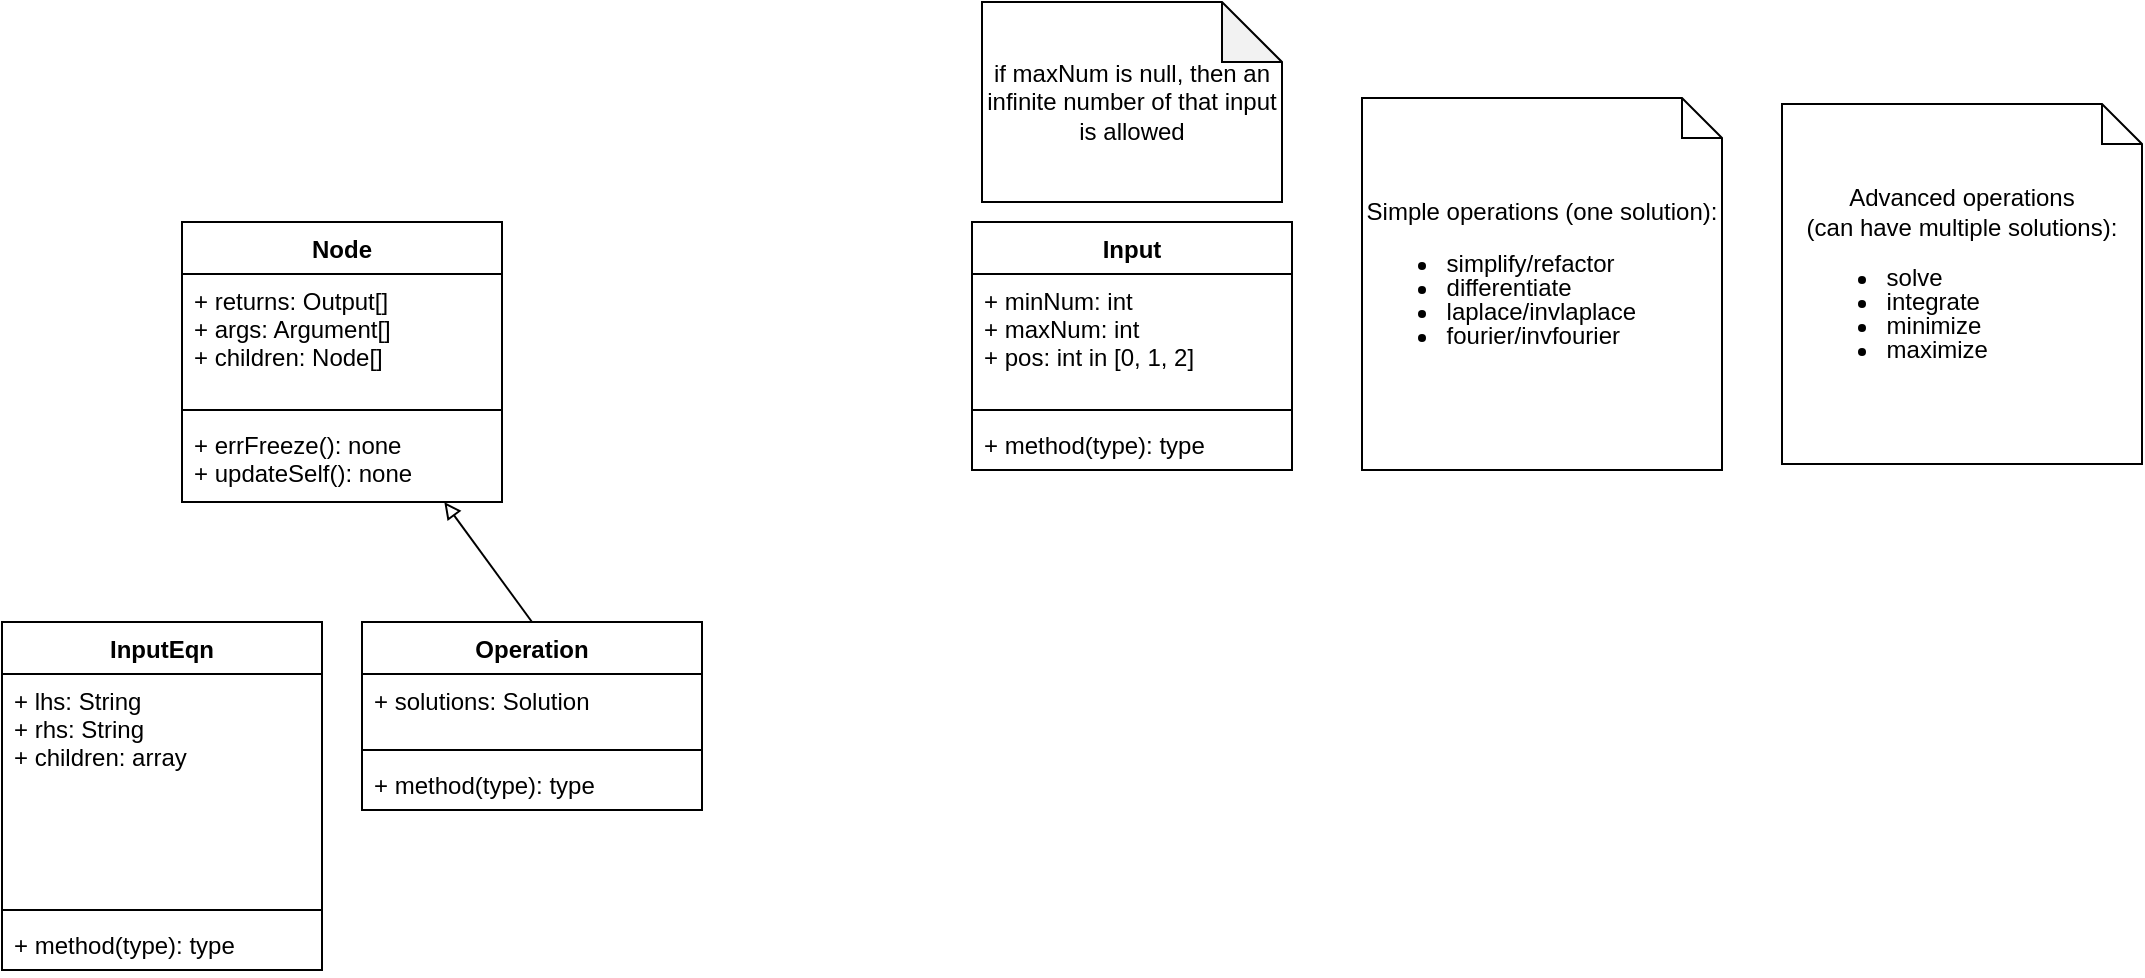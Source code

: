 <mxfile>
    <diagram id="guoAvIgTx9opkN0tHbC1" name="Page-1">
        <mxGraphModel dx="387" dy="508" grid="1" gridSize="10" guides="1" tooltips="1" connect="1" arrows="1" fold="1" page="1" pageScale="1" pageWidth="3450" pageHeight="1500" math="0" shadow="0">
            <root>
                <mxCell id="0"/>
                <mxCell id="1" parent="0"/>
                <mxCell id="37" style="edgeStyle=none;html=1;entryX=0.5;entryY=0;entryDx=0;entryDy=0;startArrow=block;startFill=0;endArrow=none;endFill=0;startSize=6;endSize=11;" edge="1" parent="1" source="15" target="23">
                    <mxGeometry relative="1" as="geometry"/>
                </mxCell>
                <mxCell id="15" value="Node" style="swimlane;fontStyle=1;align=center;verticalAlign=top;childLayout=stackLayout;horizontal=1;startSize=26;horizontalStack=0;resizeParent=1;resizeParentMax=0;resizeLast=0;collapsible=1;marginBottom=0;" vertex="1" parent="1">
                    <mxGeometry x="180" y="110" width="160" height="140" as="geometry"/>
                </mxCell>
                <mxCell id="16" value="+ returns: Output[]&#10;+ args: Argument[]&#10;+ children: Node[]&#10;" style="text;strokeColor=none;fillColor=none;align=left;verticalAlign=top;spacingLeft=4;spacingRight=4;overflow=hidden;rotatable=0;points=[[0,0.5],[1,0.5]];portConstraint=eastwest;" vertex="1" parent="15">
                    <mxGeometry y="26" width="160" height="64" as="geometry"/>
                </mxCell>
                <mxCell id="17" value="" style="line;strokeWidth=1;fillColor=none;align=left;verticalAlign=middle;spacingTop=-1;spacingLeft=3;spacingRight=3;rotatable=0;labelPosition=right;points=[];portConstraint=eastwest;strokeColor=inherit;" vertex="1" parent="15">
                    <mxGeometry y="90" width="160" height="8" as="geometry"/>
                </mxCell>
                <mxCell id="18" value="+ errFreeze(): none&#10;+ updateSelf(): none&#10;" style="text;strokeColor=none;fillColor=none;align=left;verticalAlign=top;spacingLeft=4;spacingRight=4;overflow=hidden;rotatable=0;points=[[0,0.5],[1,0.5]];portConstraint=eastwest;" vertex="1" parent="15">
                    <mxGeometry y="98" width="160" height="42" as="geometry"/>
                </mxCell>
                <mxCell id="19" value="InputEqn" style="swimlane;fontStyle=1;align=center;verticalAlign=top;childLayout=stackLayout;horizontal=1;startSize=26;horizontalStack=0;resizeParent=1;resizeParentMax=0;resizeLast=0;collapsible=1;marginBottom=0;" vertex="1" parent="1">
                    <mxGeometry x="90" y="310" width="160" height="174" as="geometry"/>
                </mxCell>
                <mxCell id="20" value="+ lhs: String&#10;+ rhs: String&#10;+ children: array" style="text;strokeColor=none;fillColor=none;align=left;verticalAlign=top;spacingLeft=4;spacingRight=4;overflow=hidden;rotatable=0;points=[[0,0.5],[1,0.5]];portConstraint=eastwest;" vertex="1" parent="19">
                    <mxGeometry y="26" width="160" height="114" as="geometry"/>
                </mxCell>
                <mxCell id="21" value="" style="line;strokeWidth=1;fillColor=none;align=left;verticalAlign=middle;spacingTop=-1;spacingLeft=3;spacingRight=3;rotatable=0;labelPosition=right;points=[];portConstraint=eastwest;strokeColor=inherit;" vertex="1" parent="19">
                    <mxGeometry y="140" width="160" height="8" as="geometry"/>
                </mxCell>
                <mxCell id="22" value="+ method(type): type" style="text;strokeColor=none;fillColor=none;align=left;verticalAlign=top;spacingLeft=4;spacingRight=4;overflow=hidden;rotatable=0;points=[[0,0.5],[1,0.5]];portConstraint=eastwest;" vertex="1" parent="19">
                    <mxGeometry y="148" width="160" height="26" as="geometry"/>
                </mxCell>
                <mxCell id="23" value="Operation" style="swimlane;fontStyle=1;align=center;verticalAlign=top;childLayout=stackLayout;horizontal=1;startSize=26;horizontalStack=0;resizeParent=1;resizeParentMax=0;resizeLast=0;collapsible=1;marginBottom=0;" vertex="1" parent="1">
                    <mxGeometry x="270" y="310" width="170" height="94" as="geometry"/>
                </mxCell>
                <mxCell id="24" value="+ solutions: Solution" style="text;strokeColor=none;fillColor=none;align=left;verticalAlign=top;spacingLeft=4;spacingRight=4;overflow=hidden;rotatable=0;points=[[0,0.5],[1,0.5]];portConstraint=eastwest;" vertex="1" parent="23">
                    <mxGeometry y="26" width="170" height="34" as="geometry"/>
                </mxCell>
                <mxCell id="25" value="" style="line;strokeWidth=1;fillColor=none;align=left;verticalAlign=middle;spacingTop=-1;spacingLeft=3;spacingRight=3;rotatable=0;labelPosition=right;points=[];portConstraint=eastwest;strokeColor=inherit;" vertex="1" parent="23">
                    <mxGeometry y="60" width="170" height="8" as="geometry"/>
                </mxCell>
                <mxCell id="26" value="+ method(type): type" style="text;strokeColor=none;fillColor=none;align=left;verticalAlign=top;spacingLeft=4;spacingRight=4;overflow=hidden;rotatable=0;points=[[0,0.5],[1,0.5]];portConstraint=eastwest;" vertex="1" parent="23">
                    <mxGeometry y="68" width="170" height="26" as="geometry"/>
                </mxCell>
                <mxCell id="28" value="Input" style="swimlane;fontStyle=1;align=center;verticalAlign=top;childLayout=stackLayout;horizontal=1;startSize=26;horizontalStack=0;resizeParent=1;resizeParentMax=0;resizeLast=0;collapsible=1;marginBottom=0;" vertex="1" parent="1">
                    <mxGeometry x="575" y="110" width="160" height="124" as="geometry"/>
                </mxCell>
                <mxCell id="29" value="+ minNum: int&#10;+ maxNum: int&#10;+ pos: int in [0, 1, 2]" style="text;strokeColor=none;fillColor=none;align=left;verticalAlign=top;spacingLeft=4;spacingRight=4;overflow=hidden;rotatable=0;points=[[0,0.5],[1,0.5]];portConstraint=eastwest;" vertex="1" parent="28">
                    <mxGeometry y="26" width="160" height="64" as="geometry"/>
                </mxCell>
                <mxCell id="30" value="" style="line;strokeWidth=1;fillColor=none;align=left;verticalAlign=middle;spacingTop=-1;spacingLeft=3;spacingRight=3;rotatable=0;labelPosition=right;points=[];portConstraint=eastwest;strokeColor=inherit;" vertex="1" parent="28">
                    <mxGeometry y="90" width="160" height="8" as="geometry"/>
                </mxCell>
                <mxCell id="31" value="+ method(type): type" style="text;strokeColor=none;fillColor=none;align=left;verticalAlign=top;spacingLeft=4;spacingRight=4;overflow=hidden;rotatable=0;points=[[0,0.5],[1,0.5]];portConstraint=eastwest;" vertex="1" parent="28">
                    <mxGeometry y="98" width="160" height="26" as="geometry"/>
                </mxCell>
                <mxCell id="32" value="if maxNum is null, then an infinite number of that input is allowed" style="shape=note;whiteSpace=wrap;html=1;backgroundOutline=1;darkOpacity=0.05;" vertex="1" parent="1">
                    <mxGeometry x="580" width="150" height="100" as="geometry"/>
                </mxCell>
                <mxCell id="41" value="&lt;span style=&quot;text-align: left;&quot;&gt;Advanced operations&lt;/span&gt;&lt;br style=&quot;border-color: var(--border-color); text-align: left;&quot;&gt;&lt;span style=&quot;text-align: left;&quot;&gt;(can have multiple solutions):&lt;/span&gt;&lt;br style=&quot;border-color: var(--border-color); text-align: left;&quot;&gt;&lt;ul style=&quot;border-color: var(--border-color); text-align: left; line-height: 100%;&quot;&gt;&lt;li style=&quot;border-color: var(--border-color);&quot;&gt;solve&lt;/li&gt;&lt;li style=&quot;border-color: var(--border-color);&quot;&gt;integrate&lt;/li&gt;&lt;li style=&quot;border-color: var(--border-color);&quot;&gt;minimize&lt;/li&gt;&lt;li style=&quot;border-color: var(--border-color);&quot;&gt;maximize&lt;/li&gt;&lt;/ul&gt;" style="shape=note;size=20;whiteSpace=wrap;html=1;" vertex="1" parent="1">
                    <mxGeometry x="980" y="51" width="180" height="180" as="geometry"/>
                </mxCell>
                <mxCell id="42" value="&lt;div style=&quot;text-align: justify;&quot;&gt;&lt;span style=&quot;background-color: initial;&quot;&gt;Simple operations (one solution):&lt;/span&gt;&lt;/div&gt;&lt;ul style=&quot;border-color: var(--border-color); line-height: 12px;&quot;&gt;&lt;li style=&quot;text-align: justify; border-color: var(--border-color);&quot;&gt;simplify/refactor&lt;/li&gt;&lt;li style=&quot;text-align: justify; border-color: var(--border-color);&quot;&gt;differentiate&lt;/li&gt;&lt;li style=&quot;text-align: justify; border-color: var(--border-color);&quot;&gt;laplace/invlaplace&lt;/li&gt;&lt;li style=&quot;text-align: justify; border-color: var(--border-color);&quot;&gt;fourier/invfourier&lt;/li&gt;&lt;/ul&gt;" style="shape=note;size=20;whiteSpace=wrap;html=1;align=center;" vertex="1" parent="1">
                    <mxGeometry x="770" y="48" width="180" height="186" as="geometry"/>
                </mxCell>
            </root>
        </mxGraphModel>
    </diagram>
</mxfile>